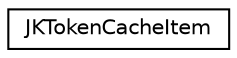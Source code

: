digraph "Graphical Class Hierarchy"
{
  edge [fontname="Helvetica",fontsize="10",labelfontname="Helvetica",labelfontsize="10"];
  node [fontname="Helvetica",fontsize="10",shape=record];
  rankdir="LR";
  Node1 [label="JKTokenCacheItem",height=0.2,width=0.4,color="black", fillcolor="white", style="filled",URL="$struct_j_k_token_cache_item.html"];
}
